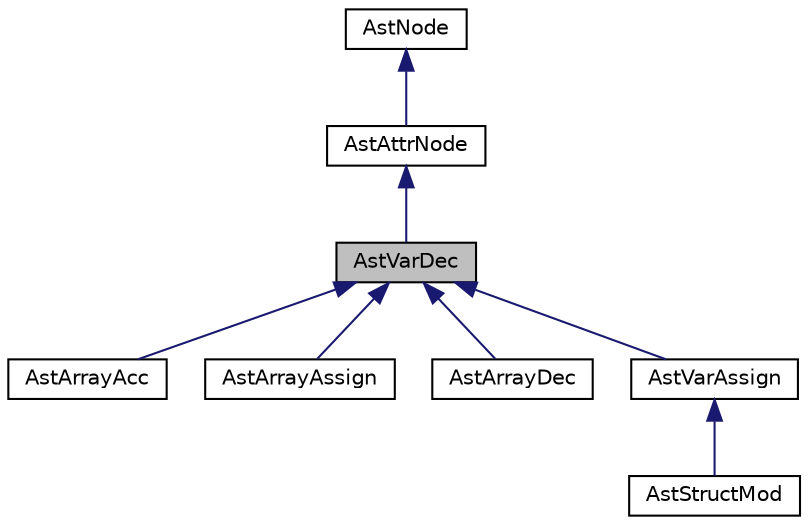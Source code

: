 digraph "AstVarDec"
{
  edge [fontname="Helvetica",fontsize="10",labelfontname="Helvetica",labelfontsize="10"];
  node [fontname="Helvetica",fontsize="10",shape=record];
  Node0 [label="AstVarDec",height=0.2,width=0.4,color="black", fillcolor="grey75", style="filled", fontcolor="black"];
  Node1 -> Node0 [dir="back",color="midnightblue",fontsize="10",style="solid",fontname="Helvetica"];
  Node1 [label="AstAttrNode",height=0.2,width=0.4,color="black", fillcolor="white", style="filled",URL="$classAstAttrNode.html"];
  Node2 -> Node1 [dir="back",color="midnightblue",fontsize="10",style="solid",fontname="Helvetica"];
  Node2 [label="AstNode",height=0.2,width=0.4,color="black", fillcolor="white", style="filled",URL="$classAstNode.html"];
  Node0 -> Node3 [dir="back",color="midnightblue",fontsize="10",style="solid",fontname="Helvetica"];
  Node3 [label="AstArrayAcc",height=0.2,width=0.4,color="black", fillcolor="white", style="filled",URL="$classAstArrayAcc.html"];
  Node0 -> Node4 [dir="back",color="midnightblue",fontsize="10",style="solid",fontname="Helvetica"];
  Node4 [label="AstArrayAssign",height=0.2,width=0.4,color="black", fillcolor="white", style="filled",URL="$classAstArrayAssign.html"];
  Node0 -> Node5 [dir="back",color="midnightblue",fontsize="10",style="solid",fontname="Helvetica"];
  Node5 [label="AstArrayDec",height=0.2,width=0.4,color="black", fillcolor="white", style="filled",URL="$classAstArrayDec.html"];
  Node0 -> Node6 [dir="back",color="midnightblue",fontsize="10",style="solid",fontname="Helvetica"];
  Node6 [label="AstVarAssign",height=0.2,width=0.4,color="black", fillcolor="white", style="filled",URL="$classAstVarAssign.html"];
  Node6 -> Node7 [dir="back",color="midnightblue",fontsize="10",style="solid",fontname="Helvetica"];
  Node7 [label="AstStructMod",height=0.2,width=0.4,color="black", fillcolor="white", style="filled",URL="$classAstStructMod.html"];
}
